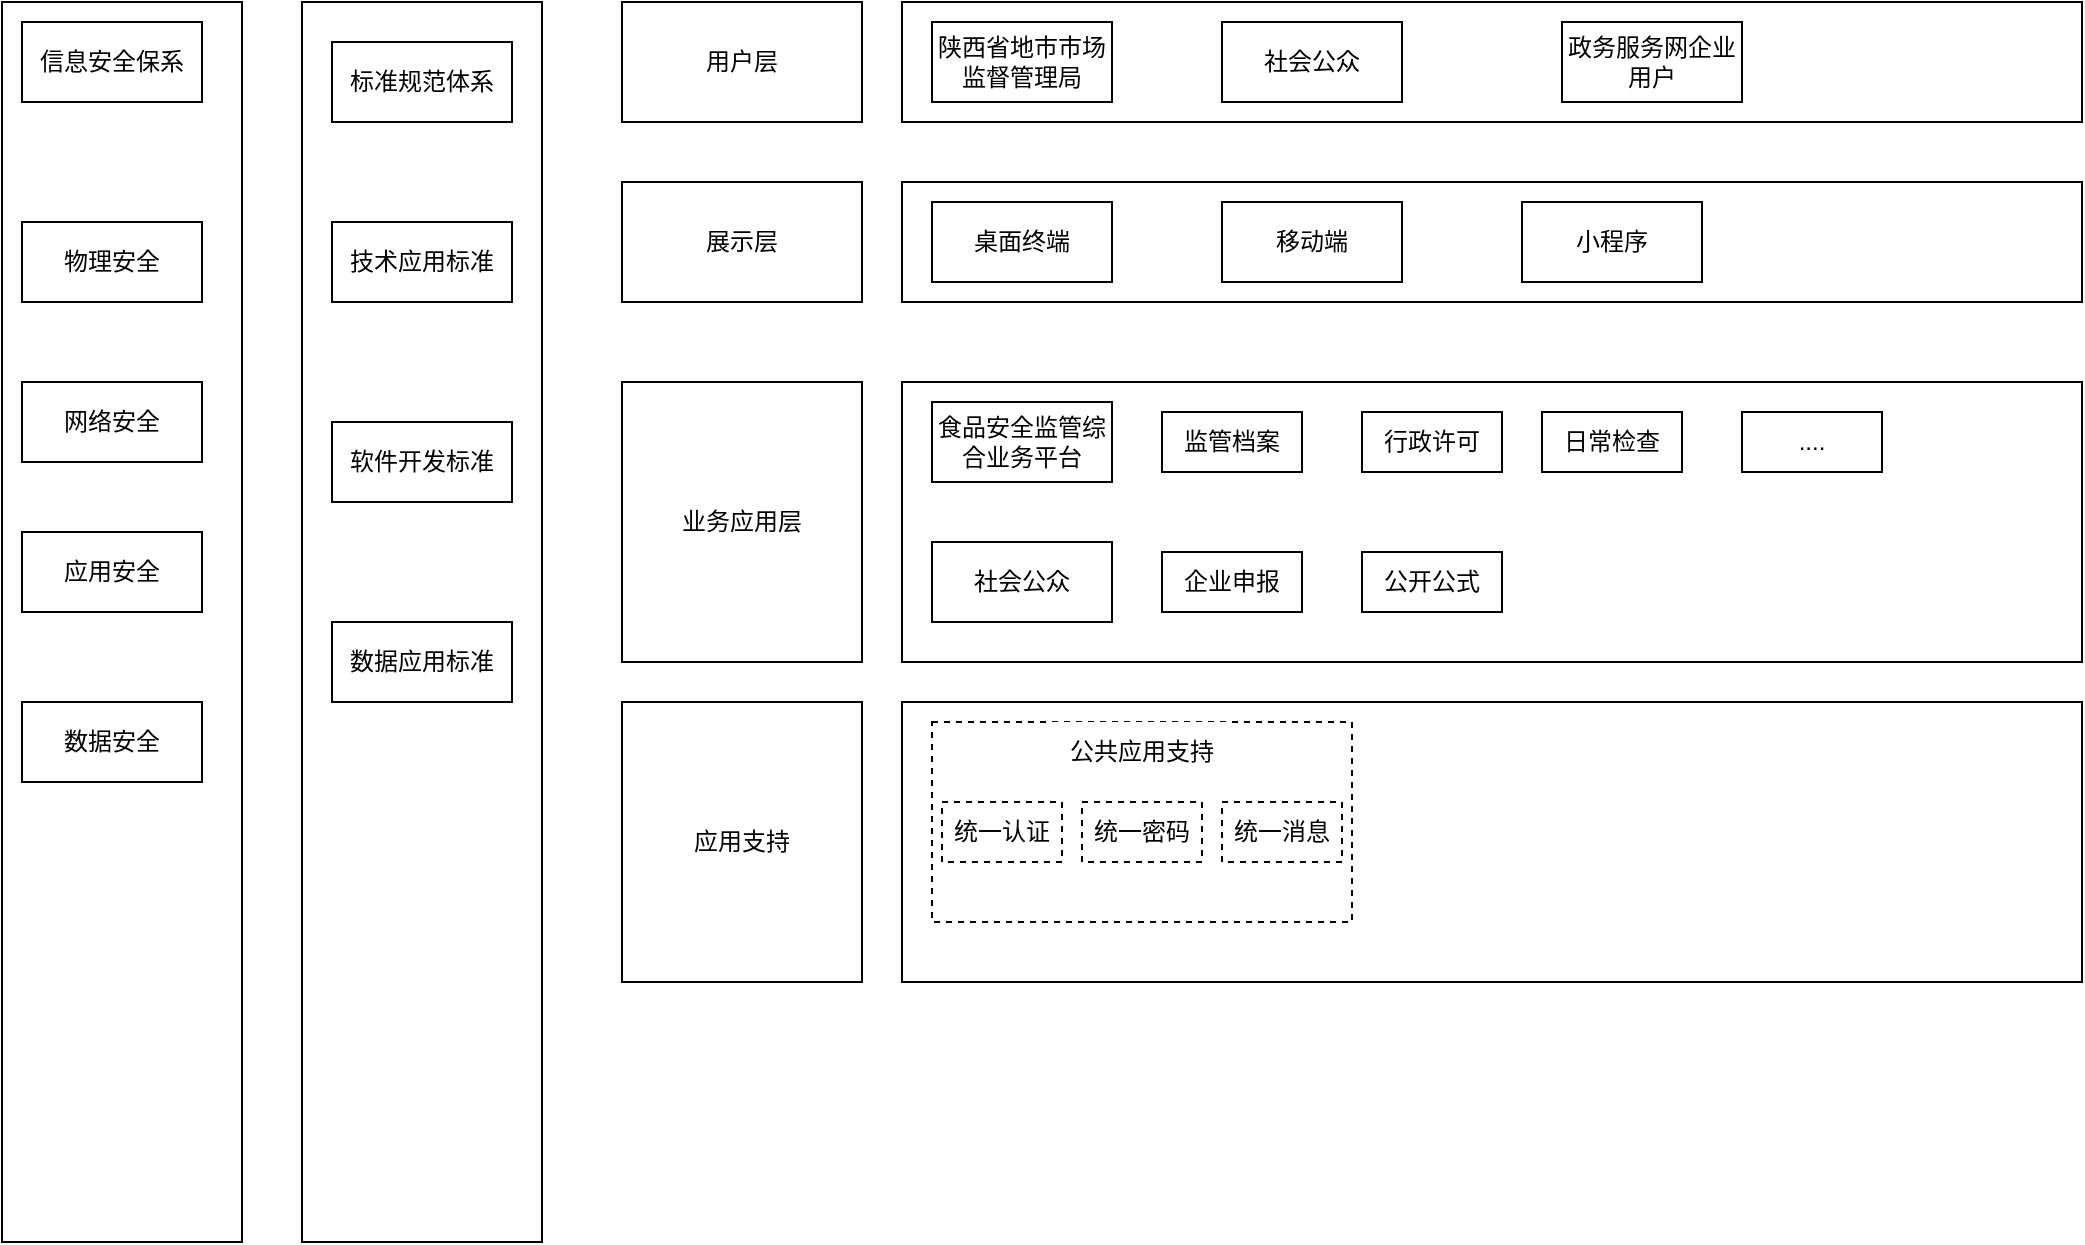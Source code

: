 <mxfile version="28.1.2">
  <diagram name="Page-1" id="74e2e168-ea6b-b213-b513-2b3c1d86103e">
    <mxGraphModel dx="1378" dy="764" grid="1" gridSize="10" guides="1" tooltips="1" connect="1" arrows="1" fold="1" page="1" pageScale="1" pageWidth="1100" pageHeight="850" background="none" math="0" shadow="0">
      <root>
        <mxCell id="0" />
        <mxCell id="1" parent="0" />
        <mxCell id="aKuSgMPyaAPeaiffdltA-1" value="" style="rounded=0;whiteSpace=wrap;html=1;" vertex="1" parent="1">
          <mxGeometry x="40" y="20" width="120" height="620" as="geometry" />
        </mxCell>
        <mxCell id="aKuSgMPyaAPeaiffdltA-2" value="信息安全保系" style="rounded=0;whiteSpace=wrap;html=1;" vertex="1" parent="1">
          <mxGeometry x="50" y="30" width="90" height="40" as="geometry" />
        </mxCell>
        <mxCell id="aKuSgMPyaAPeaiffdltA-3" value="物理安全" style="rounded=0;whiteSpace=wrap;html=1;" vertex="1" parent="1">
          <mxGeometry x="50" y="130" width="90" height="40" as="geometry" />
        </mxCell>
        <mxCell id="aKuSgMPyaAPeaiffdltA-4" value="网络安全&lt;span style=&quot;color: rgba(0, 0, 0, 0); font-family: monospace; font-size: 0px; text-align: start; text-wrap-mode: nowrap;&quot;&gt;%3CmxGraphModel%3E%3Croot%3E%3CmxCell%20id%3D%220%22%2F%3E%3CmxCell%20id%3D%221%22%20parent%3D%220%22%2F%3E%3CmxCell%20id%3D%222%22%20value%3D%22%E7%89%A9%E7%90%86%E5%AE%89%E5%85%A8%22%20style%3D%22rounded%3D0%3BwhiteSpace%3Dwrap%3Bhtml%3D1%3B%22%20vertex%3D%221%22%20parent%3D%221%22%3E%3CmxGeometry%20x%3D%2250%22%20y%3D%22130%22%20width%3D%2290%22%20height%3D%2240%22%20as%3D%22geometry%22%2F%3E%3C%2FmxCell%3E%3C%2Froot%3E%3C%2FmxGraphModel%3E&lt;/span&gt;" style="rounded=0;whiteSpace=wrap;html=1;" vertex="1" parent="1">
          <mxGeometry x="50" y="210" width="90" height="40" as="geometry" />
        </mxCell>
        <mxCell id="aKuSgMPyaAPeaiffdltA-5" value="应用安全" style="rounded=0;whiteSpace=wrap;html=1;" vertex="1" parent="1">
          <mxGeometry x="50" y="285" width="90" height="40" as="geometry" />
        </mxCell>
        <mxCell id="aKuSgMPyaAPeaiffdltA-6" value="数据安全" style="rounded=0;whiteSpace=wrap;html=1;" vertex="1" parent="1">
          <mxGeometry x="50" y="370" width="90" height="40" as="geometry" />
        </mxCell>
        <mxCell id="aKuSgMPyaAPeaiffdltA-7" value="" style="rounded=0;whiteSpace=wrap;html=1;" vertex="1" parent="1">
          <mxGeometry x="190" y="20" width="120" height="620" as="geometry" />
        </mxCell>
        <mxCell id="aKuSgMPyaAPeaiffdltA-8" value="标准规范体系" style="rounded=0;whiteSpace=wrap;html=1;" vertex="1" parent="1">
          <mxGeometry x="205" y="40" width="90" height="40" as="geometry" />
        </mxCell>
        <mxCell id="aKuSgMPyaAPeaiffdltA-9" value="技术应用标准" style="rounded=0;whiteSpace=wrap;html=1;" vertex="1" parent="1">
          <mxGeometry x="205" y="130" width="90" height="40" as="geometry" />
        </mxCell>
        <mxCell id="aKuSgMPyaAPeaiffdltA-10" value="软件开发标准" style="rounded=0;whiteSpace=wrap;html=1;" vertex="1" parent="1">
          <mxGeometry x="205" y="230" width="90" height="40" as="geometry" />
        </mxCell>
        <mxCell id="aKuSgMPyaAPeaiffdltA-11" value="数据应用标准" style="rounded=0;whiteSpace=wrap;html=1;" vertex="1" parent="1">
          <mxGeometry x="205" y="330" width="90" height="40" as="geometry" />
        </mxCell>
        <mxCell id="aKuSgMPyaAPeaiffdltA-12" value="用户层" style="rounded=0;whiteSpace=wrap;html=1;" vertex="1" parent="1">
          <mxGeometry x="350" y="20" width="120" height="60" as="geometry" />
        </mxCell>
        <mxCell id="aKuSgMPyaAPeaiffdltA-13" value="" style="rounded=0;whiteSpace=wrap;html=1;" vertex="1" parent="1">
          <mxGeometry x="490" y="20" width="590" height="60" as="geometry" />
        </mxCell>
        <mxCell id="aKuSgMPyaAPeaiffdltA-14" value="陕西省地市市场监督管理局" style="rounded=0;whiteSpace=wrap;html=1;" vertex="1" parent="1">
          <mxGeometry x="505" y="30" width="90" height="40" as="geometry" />
        </mxCell>
        <mxCell id="aKuSgMPyaAPeaiffdltA-15" value="社会公众" style="rounded=0;whiteSpace=wrap;html=1;" vertex="1" parent="1">
          <mxGeometry x="650" y="30" width="90" height="40" as="geometry" />
        </mxCell>
        <mxCell id="aKuSgMPyaAPeaiffdltA-16" value="政务服务网企业用户" style="rounded=0;whiteSpace=wrap;html=1;" vertex="1" parent="1">
          <mxGeometry x="820" y="30" width="90" height="40" as="geometry" />
        </mxCell>
        <mxCell id="aKuSgMPyaAPeaiffdltA-17" value="展示层" style="rounded=0;whiteSpace=wrap;html=1;" vertex="1" parent="1">
          <mxGeometry x="350" y="110" width="120" height="60" as="geometry" />
        </mxCell>
        <mxCell id="aKuSgMPyaAPeaiffdltA-18" value="" style="rounded=0;whiteSpace=wrap;html=1;" vertex="1" parent="1">
          <mxGeometry x="490" y="110" width="590" height="60" as="geometry" />
        </mxCell>
        <mxCell id="aKuSgMPyaAPeaiffdltA-19" value="桌面终端" style="rounded=0;whiteSpace=wrap;html=1;" vertex="1" parent="1">
          <mxGeometry x="505" y="120" width="90" height="40" as="geometry" />
        </mxCell>
        <mxCell id="aKuSgMPyaAPeaiffdltA-20" value="移动端" style="rounded=0;whiteSpace=wrap;html=1;" vertex="1" parent="1">
          <mxGeometry x="650" y="120" width="90" height="40" as="geometry" />
        </mxCell>
        <mxCell id="aKuSgMPyaAPeaiffdltA-22" value="业务应用层" style="rounded=0;whiteSpace=wrap;html=1;" vertex="1" parent="1">
          <mxGeometry x="350" y="210" width="120" height="140" as="geometry" />
        </mxCell>
        <mxCell id="aKuSgMPyaAPeaiffdltA-23" value="" style="rounded=0;whiteSpace=wrap;html=1;" vertex="1" parent="1">
          <mxGeometry x="490" y="210" width="590" height="140" as="geometry" />
        </mxCell>
        <mxCell id="aKuSgMPyaAPeaiffdltA-24" value="食品安全监管综合业务平台" style="rounded=0;whiteSpace=wrap;html=1;" vertex="1" parent="1">
          <mxGeometry x="505" y="220" width="90" height="40" as="geometry" />
        </mxCell>
        <mxCell id="aKuSgMPyaAPeaiffdltA-25" value="社会公众" style="rounded=0;whiteSpace=wrap;html=1;" vertex="1" parent="1">
          <mxGeometry x="505" y="290" width="90" height="40" as="geometry" />
        </mxCell>
        <mxCell id="aKuSgMPyaAPeaiffdltA-26" value="小程序" style="rounded=0;whiteSpace=wrap;html=1;" vertex="1" parent="1">
          <mxGeometry x="800" y="120" width="90" height="40" as="geometry" />
        </mxCell>
        <mxCell id="aKuSgMPyaAPeaiffdltA-27" value="监管档案" style="rounded=0;whiteSpace=wrap;html=1;" vertex="1" parent="1">
          <mxGeometry x="620" y="225" width="70" height="30" as="geometry" />
        </mxCell>
        <mxCell id="aKuSgMPyaAPeaiffdltA-28" value="行政许可" style="rounded=0;whiteSpace=wrap;html=1;" vertex="1" parent="1">
          <mxGeometry x="720" y="225" width="70" height="30" as="geometry" />
        </mxCell>
        <mxCell id="aKuSgMPyaAPeaiffdltA-29" value="日常检查" style="rounded=0;whiteSpace=wrap;html=1;" vertex="1" parent="1">
          <mxGeometry x="810" y="225" width="70" height="30" as="geometry" />
        </mxCell>
        <mxCell id="aKuSgMPyaAPeaiffdltA-30" value="...." style="rounded=0;whiteSpace=wrap;html=1;" vertex="1" parent="1">
          <mxGeometry x="910" y="225" width="70" height="30" as="geometry" />
        </mxCell>
        <mxCell id="aKuSgMPyaAPeaiffdltA-31" value="企业申报" style="rounded=0;whiteSpace=wrap;html=1;" vertex="1" parent="1">
          <mxGeometry x="620" y="295" width="70" height="30" as="geometry" />
        </mxCell>
        <mxCell id="aKuSgMPyaAPeaiffdltA-32" value="公开公式" style="rounded=0;whiteSpace=wrap;html=1;" vertex="1" parent="1">
          <mxGeometry x="720" y="295" width="70" height="30" as="geometry" />
        </mxCell>
        <mxCell id="aKuSgMPyaAPeaiffdltA-33" value="应用支持" style="rounded=0;whiteSpace=wrap;html=1;" vertex="1" parent="1">
          <mxGeometry x="350" y="370" width="120" height="140" as="geometry" />
        </mxCell>
        <mxCell id="aKuSgMPyaAPeaiffdltA-34" value="" style="rounded=0;whiteSpace=wrap;html=1;" vertex="1" parent="1">
          <mxGeometry x="490" y="370" width="590" height="140" as="geometry" />
        </mxCell>
        <mxCell id="aKuSgMPyaAPeaiffdltA-35" value="" style="rounded=0;whiteSpace=wrap;html=1;dashed=1;" vertex="1" parent="1">
          <mxGeometry x="505" y="380" width="210" height="100" as="geometry" />
        </mxCell>
        <mxCell id="aKuSgMPyaAPeaiffdltA-37" value="统一认证" style="rounded=0;whiteSpace=wrap;html=1;dashed=1;" vertex="1" parent="1">
          <mxGeometry x="510" y="420" width="60" height="30" as="geometry" />
        </mxCell>
        <mxCell id="aKuSgMPyaAPeaiffdltA-38" value="统一密码" style="rounded=0;whiteSpace=wrap;html=1;dashed=1;" vertex="1" parent="1">
          <mxGeometry x="580" y="420" width="60" height="30" as="geometry" />
        </mxCell>
        <mxCell id="aKuSgMPyaAPeaiffdltA-39" value="统一消息" style="rounded=0;whiteSpace=wrap;html=1;dashed=1;" vertex="1" parent="1">
          <mxGeometry x="650" y="420" width="60" height="30" as="geometry" />
        </mxCell>
        <mxCell id="aKuSgMPyaAPeaiffdltA-40" value="公共应用支持" style="rounded=0;whiteSpace=wrap;html=1;dashed=1;strokeColor=none;" vertex="1" parent="1">
          <mxGeometry x="565" y="380" width="90" height="30" as="geometry" />
        </mxCell>
      </root>
    </mxGraphModel>
  </diagram>
</mxfile>
